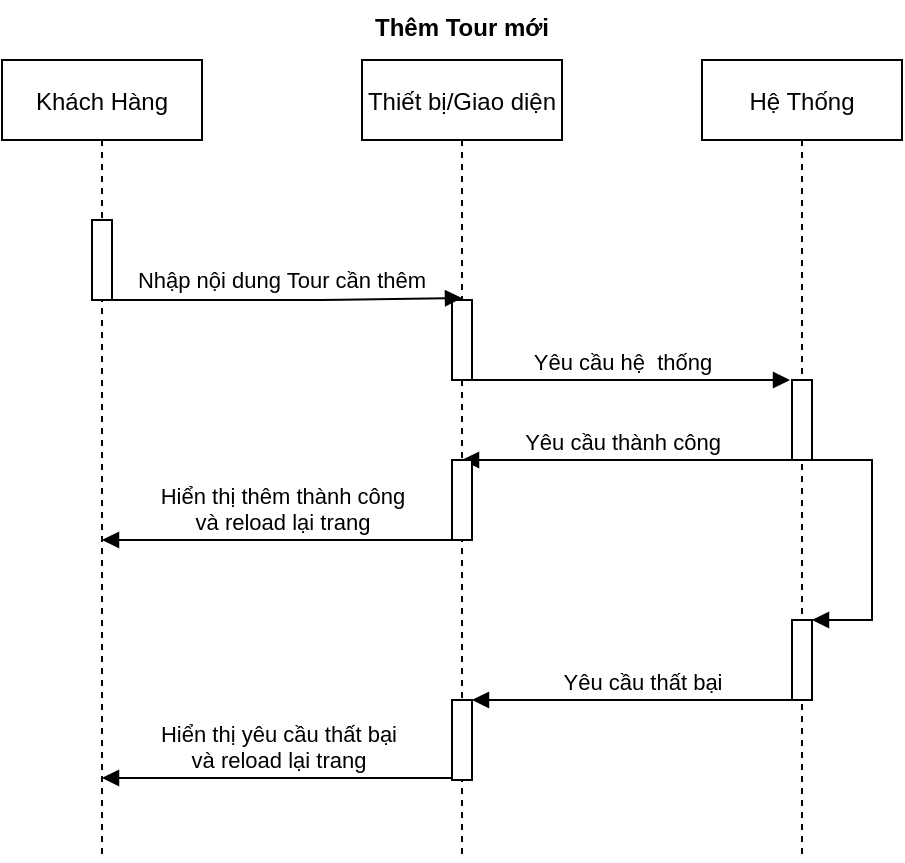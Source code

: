 <mxfile version="14.9.8" type="github">
  <diagram id="kgpKYQtTHZ0yAKxKKP6v" name="Page-1">
    <mxGraphModel dx="1422" dy="794" grid="1" gridSize="10" guides="1" tooltips="1" connect="1" arrows="1" fold="1" page="1" pageScale="1" pageWidth="850" pageHeight="1100" math="0" shadow="0">
      <root>
        <mxCell id="0" />
        <mxCell id="1" parent="0" />
        <mxCell id="1tAwR-DpJCS4Q2nWXN0e-17" value="Khách Hàng" style="shape=umlLifeline;perimeter=lifelinePerimeter;container=1;collapsible=0;recursiveResize=0;rounded=0;shadow=0;strokeWidth=1;" vertex="1" parent="1">
          <mxGeometry x="140" y="100" width="100" height="400" as="geometry" />
        </mxCell>
        <mxCell id="1tAwR-DpJCS4Q2nWXN0e-18" value="" style="points=[];perimeter=orthogonalPerimeter;rounded=0;shadow=0;strokeWidth=1;" vertex="1" parent="1tAwR-DpJCS4Q2nWXN0e-17">
          <mxGeometry x="45" y="80" width="10" height="40" as="geometry" />
        </mxCell>
        <mxCell id="1tAwR-DpJCS4Q2nWXN0e-19" value="Thiết bị/Giao diện" style="shape=umlLifeline;perimeter=lifelinePerimeter;container=1;collapsible=0;recursiveResize=0;rounded=0;shadow=0;strokeWidth=1;" vertex="1" parent="1">
          <mxGeometry x="320" y="100" width="100" height="400" as="geometry" />
        </mxCell>
        <mxCell id="1tAwR-DpJCS4Q2nWXN0e-20" value="" style="points=[];perimeter=orthogonalPerimeter;rounded=0;shadow=0;strokeWidth=1;" vertex="1" parent="1tAwR-DpJCS4Q2nWXN0e-19">
          <mxGeometry x="45" y="120" width="10" height="40" as="geometry" />
        </mxCell>
        <mxCell id="1tAwR-DpJCS4Q2nWXN0e-21" value="Nhập nội dung Tour cần thêm" style="verticalAlign=bottom;endArrow=block;shadow=0;strokeWidth=1;" edge="1" parent="1" source="1tAwR-DpJCS4Q2nWXN0e-18">
          <mxGeometry x="-0.029" y="1" relative="1" as="geometry">
            <mxPoint x="295" y="180" as="sourcePoint" />
            <mxPoint x="370" y="219" as="targetPoint" />
            <Array as="points">
              <mxPoint x="300" y="220" />
            </Array>
            <mxPoint as="offset" />
          </mxGeometry>
        </mxCell>
        <mxCell id="1tAwR-DpJCS4Q2nWXN0e-22" value="Hệ Thống" style="shape=umlLifeline;perimeter=lifelinePerimeter;container=1;collapsible=0;recursiveResize=0;rounded=0;shadow=0;strokeWidth=1;" vertex="1" parent="1">
          <mxGeometry x="490" y="100" width="100" height="400" as="geometry" />
        </mxCell>
        <mxCell id="1tAwR-DpJCS4Q2nWXN0e-23" value="" style="points=[];perimeter=orthogonalPerimeter;rounded=0;shadow=0;strokeWidth=1;" vertex="1" parent="1tAwR-DpJCS4Q2nWXN0e-22">
          <mxGeometry x="45" y="160" width="10" height="40" as="geometry" />
        </mxCell>
        <mxCell id="1tAwR-DpJCS4Q2nWXN0e-24" value="Yêu cầu hệ&amp;nbsp; thống" style="html=1;verticalAlign=bottom;endArrow=block;entryX=-0.1;entryY=0;entryDx=0;entryDy=0;entryPerimeter=0;" edge="1" parent="1" target="1tAwR-DpJCS4Q2nWXN0e-23">
          <mxGeometry x="0.006" width="80" relative="1" as="geometry">
            <mxPoint x="365" y="260" as="sourcePoint" />
            <mxPoint x="530" y="260" as="targetPoint" />
            <mxPoint as="offset" />
          </mxGeometry>
        </mxCell>
        <mxCell id="1tAwR-DpJCS4Q2nWXN0e-25" value="Yêu cầu thành công" style="html=1;verticalAlign=bottom;endArrow=block;exitX=0.5;exitY=1;exitDx=0;exitDy=0;exitPerimeter=0;" edge="1" parent="1" source="1tAwR-DpJCS4Q2nWXN0e-23">
          <mxGeometry x="0.059" width="80" relative="1" as="geometry">
            <mxPoint x="455" y="300" as="sourcePoint" />
            <mxPoint x="370" y="300" as="targetPoint" />
            <mxPoint as="offset" />
          </mxGeometry>
        </mxCell>
        <mxCell id="1tAwR-DpJCS4Q2nWXN0e-26" value="Hiển thị thêm thành công&lt;br&gt;và reload lại trang" style="html=1;verticalAlign=bottom;endArrow=block;exitX=0.5;exitY=1;exitDx=0;exitDy=0;exitPerimeter=0;" edge="1" parent="1" source="1tAwR-DpJCS4Q2nWXN0e-27">
          <mxGeometry width="80" relative="1" as="geometry">
            <mxPoint x="360" y="340" as="sourcePoint" />
            <mxPoint x="190" y="340" as="targetPoint" />
            <mxPoint as="offset" />
          </mxGeometry>
        </mxCell>
        <mxCell id="1tAwR-DpJCS4Q2nWXN0e-27" value="" style="points=[];perimeter=orthogonalPerimeter;rounded=0;shadow=0;strokeWidth=1;" vertex="1" parent="1">
          <mxGeometry x="365" y="300" width="10" height="40" as="geometry" />
        </mxCell>
        <mxCell id="1tAwR-DpJCS4Q2nWXN0e-28" value="" style="html=1;points=[];perimeter=orthogonalPerimeter;" vertex="1" parent="1">
          <mxGeometry x="535" y="380" width="10" height="40" as="geometry" />
        </mxCell>
        <mxCell id="1tAwR-DpJCS4Q2nWXN0e-29" value="" style="edgeStyle=orthogonalEdgeStyle;html=1;align=left;spacingLeft=2;endArrow=block;rounded=0;entryX=1;entryY=0;" edge="1" parent="1" target="1tAwR-DpJCS4Q2nWXN0e-28">
          <mxGeometry y="85" relative="1" as="geometry">
            <mxPoint x="545" y="300" as="sourcePoint" />
            <Array as="points">
              <mxPoint x="575" y="300" />
              <mxPoint x="575" y="380" />
            </Array>
            <mxPoint as="offset" />
          </mxGeometry>
        </mxCell>
        <mxCell id="1tAwR-DpJCS4Q2nWXN0e-30" value="Yêu cầu thất bại" style="html=1;verticalAlign=bottom;endArrow=block;exitX=0.5;exitY=1;exitDx=0;exitDy=0;exitPerimeter=0;" edge="1" parent="1">
          <mxGeometry width="80" relative="1" as="geometry">
            <mxPoint x="545" y="420" as="sourcePoint" />
            <mxPoint x="375" y="420" as="targetPoint" />
            <mxPoint as="offset" />
          </mxGeometry>
        </mxCell>
        <mxCell id="1tAwR-DpJCS4Q2nWXN0e-31" value="" style="points=[];perimeter=orthogonalPerimeter;rounded=0;shadow=0;strokeWidth=1;" vertex="1" parent="1">
          <mxGeometry x="365" y="420" width="10" height="40" as="geometry" />
        </mxCell>
        <mxCell id="1tAwR-DpJCS4Q2nWXN0e-32" value="Hiển thị yêu cầu thất bại&lt;br&gt;và reload lại trang" style="html=1;verticalAlign=bottom;endArrow=block;exitX=0.5;exitY=1;exitDx=0;exitDy=0;exitPerimeter=0;" edge="1" parent="1" target="1tAwR-DpJCS4Q2nWXN0e-17">
          <mxGeometry width="80" relative="1" as="geometry">
            <mxPoint x="365" y="459" as="sourcePoint" />
            <mxPoint x="195" y="459" as="targetPoint" />
            <mxPoint as="offset" />
          </mxGeometry>
        </mxCell>
        <mxCell id="1tAwR-DpJCS4Q2nWXN0e-33" value="Thêm Tour mới" style="text;align=center;fontStyle=1;verticalAlign=middle;spacingLeft=3;spacingRight=3;strokeColor=none;rotatable=0;points=[[0,0.5],[1,0.5]];portConstraint=eastwest;" vertex="1" parent="1">
          <mxGeometry x="330" y="70" width="80" height="26" as="geometry" />
        </mxCell>
      </root>
    </mxGraphModel>
  </diagram>
</mxfile>
